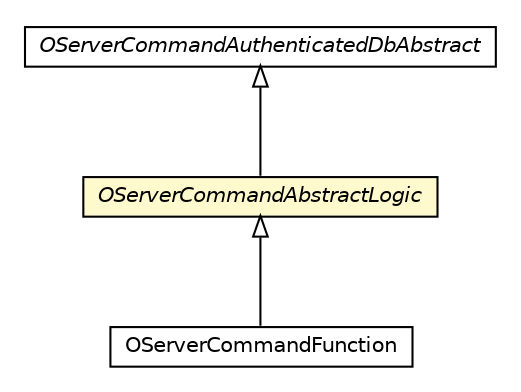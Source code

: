 #!/usr/local/bin/dot
#
# Class diagram 
# Generated by UMLGraph version R5_6-24-gf6e263 (http://www.umlgraph.org/)
#

digraph G {
	edge [fontname="Helvetica",fontsize=10,labelfontname="Helvetica",labelfontsize=10];
	node [fontname="Helvetica",fontsize=10,shape=plaintext];
	nodesep=0.25;
	ranksep=0.5;
	// com.orientechnologies.orient.server.network.protocol.http.command.OServerCommandAuthenticatedDbAbstract
	c3694151 [label=<<table title="com.orientechnologies.orient.server.network.protocol.http.command.OServerCommandAuthenticatedDbAbstract" border="0" cellborder="1" cellspacing="0" cellpadding="2" port="p" href="../OServerCommandAuthenticatedDbAbstract.html">
		<tr><td><table border="0" cellspacing="0" cellpadding="1">
<tr><td align="center" balign="center"><font face="Helvetica-Oblique"> OServerCommandAuthenticatedDbAbstract </font></td></tr>
		</table></td></tr>
		</table>>, URL="../OServerCommandAuthenticatedDbAbstract.html", fontname="Helvetica", fontcolor="black", fontsize=10.0];
	// com.orientechnologies.orient.server.network.protocol.http.command.all.OServerCommandAbstractLogic
	c3694156 [label=<<table title="com.orientechnologies.orient.server.network.protocol.http.command.all.OServerCommandAbstractLogic" border="0" cellborder="1" cellspacing="0" cellpadding="2" port="p" bgcolor="lemonChiffon" href="./OServerCommandAbstractLogic.html">
		<tr><td><table border="0" cellspacing="0" cellpadding="1">
<tr><td align="center" balign="center"><font face="Helvetica-Oblique"> OServerCommandAbstractLogic </font></td></tr>
		</table></td></tr>
		</table>>, URL="./OServerCommandAbstractLogic.html", fontname="Helvetica", fontcolor="black", fontsize=10.0];
	// com.orientechnologies.orient.server.network.protocol.http.command.all.OServerCommandFunction
	c3694158 [label=<<table title="com.orientechnologies.orient.server.network.protocol.http.command.all.OServerCommandFunction" border="0" cellborder="1" cellspacing="0" cellpadding="2" port="p" href="./OServerCommandFunction.html">
		<tr><td><table border="0" cellspacing="0" cellpadding="1">
<tr><td align="center" balign="center"> OServerCommandFunction </td></tr>
		</table></td></tr>
		</table>>, URL="./OServerCommandFunction.html", fontname="Helvetica", fontcolor="black", fontsize=10.0];
	//com.orientechnologies.orient.server.network.protocol.http.command.all.OServerCommandAbstractLogic extends com.orientechnologies.orient.server.network.protocol.http.command.OServerCommandAuthenticatedDbAbstract
	c3694151:p -> c3694156:p [dir=back,arrowtail=empty];
	//com.orientechnologies.orient.server.network.protocol.http.command.all.OServerCommandFunction extends com.orientechnologies.orient.server.network.protocol.http.command.all.OServerCommandAbstractLogic
	c3694156:p -> c3694158:p [dir=back,arrowtail=empty];
}

